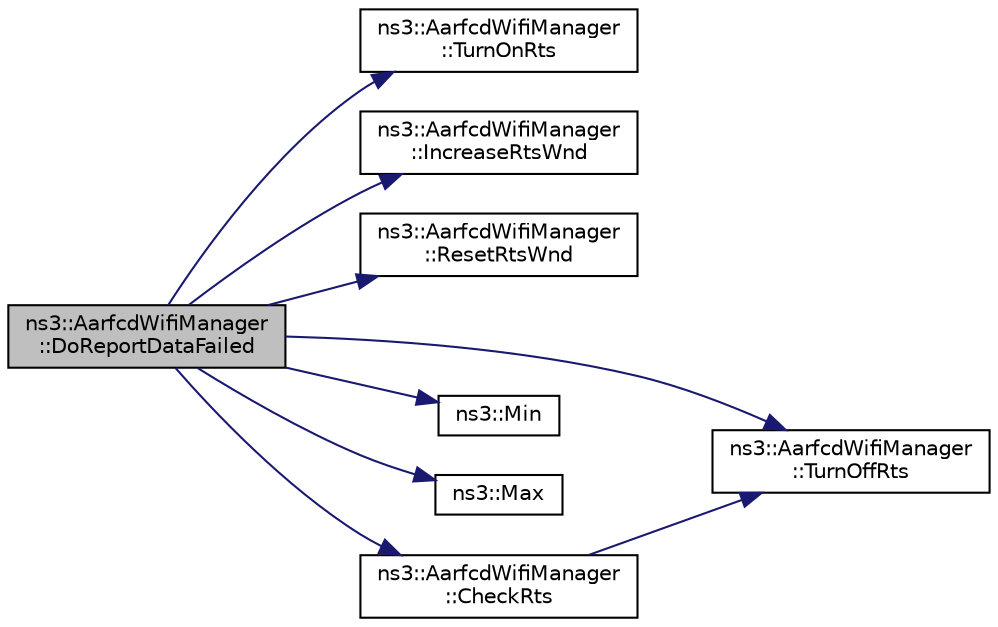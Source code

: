 digraph "ns3::AarfcdWifiManager::DoReportDataFailed"
{
  edge [fontname="Helvetica",fontsize="10",labelfontname="Helvetica",labelfontsize="10"];
  node [fontname="Helvetica",fontsize="10",shape=record];
  rankdir="LR";
  Node1 [label="ns3::AarfcdWifiManager\l::DoReportDataFailed",height=0.2,width=0.4,color="black", fillcolor="grey75", style="filled", fontcolor="black"];
  Node1 -> Node2 [color="midnightblue",fontsize="10",style="solid"];
  Node2 [label="ns3::AarfcdWifiManager\l::TurnOnRts",height=0.2,width=0.4,color="black", fillcolor="white", style="filled",URL="$de/d61/classns3_1_1AarfcdWifiManager.html#a7c0735a4d35702f34551d000808d9875"];
  Node1 -> Node3 [color="midnightblue",fontsize="10",style="solid"];
  Node3 [label="ns3::AarfcdWifiManager\l::IncreaseRtsWnd",height=0.2,width=0.4,color="black", fillcolor="white", style="filled",URL="$de/d61/classns3_1_1AarfcdWifiManager.html#afb01eeaa098032d4b0433a75e72de71d"];
  Node1 -> Node4 [color="midnightblue",fontsize="10",style="solid"];
  Node4 [label="ns3::AarfcdWifiManager\l::ResetRtsWnd",height=0.2,width=0.4,color="black", fillcolor="white", style="filled",URL="$de/d61/classns3_1_1AarfcdWifiManager.html#a058177eefb3e0938db7a6dae911d4f1b"];
  Node1 -> Node5 [color="midnightblue",fontsize="10",style="solid"];
  Node5 [label="ns3::AarfcdWifiManager\l::TurnOffRts",height=0.2,width=0.4,color="black", fillcolor="white", style="filled",URL="$de/d61/classns3_1_1AarfcdWifiManager.html#a6d7efd473f4ea360b0f95895d91e5e1e"];
  Node1 -> Node6 [color="midnightblue",fontsize="10",style="solid"];
  Node6 [label="ns3::Min",height=0.2,width=0.4,color="black", fillcolor="white", style="filled",URL="$df/dc6/group__highprec.html#gacb0b89d5f4363bf77747ff1212f27430"];
  Node1 -> Node7 [color="midnightblue",fontsize="10",style="solid"];
  Node7 [label="ns3::Max",height=0.2,width=0.4,color="black", fillcolor="white", style="filled",URL="$df/dc6/group__highprec.html#ga0d35bb9363c0da4cc2557158b95dbca0"];
  Node1 -> Node8 [color="midnightblue",fontsize="10",style="solid"];
  Node8 [label="ns3::AarfcdWifiManager\l::CheckRts",height=0.2,width=0.4,color="black", fillcolor="white", style="filled",URL="$de/d61/classns3_1_1AarfcdWifiManager.html#ae5874a6eb640c1873aa0f1b3da958be0"];
  Node8 -> Node5 [color="midnightblue",fontsize="10",style="solid"];
}
